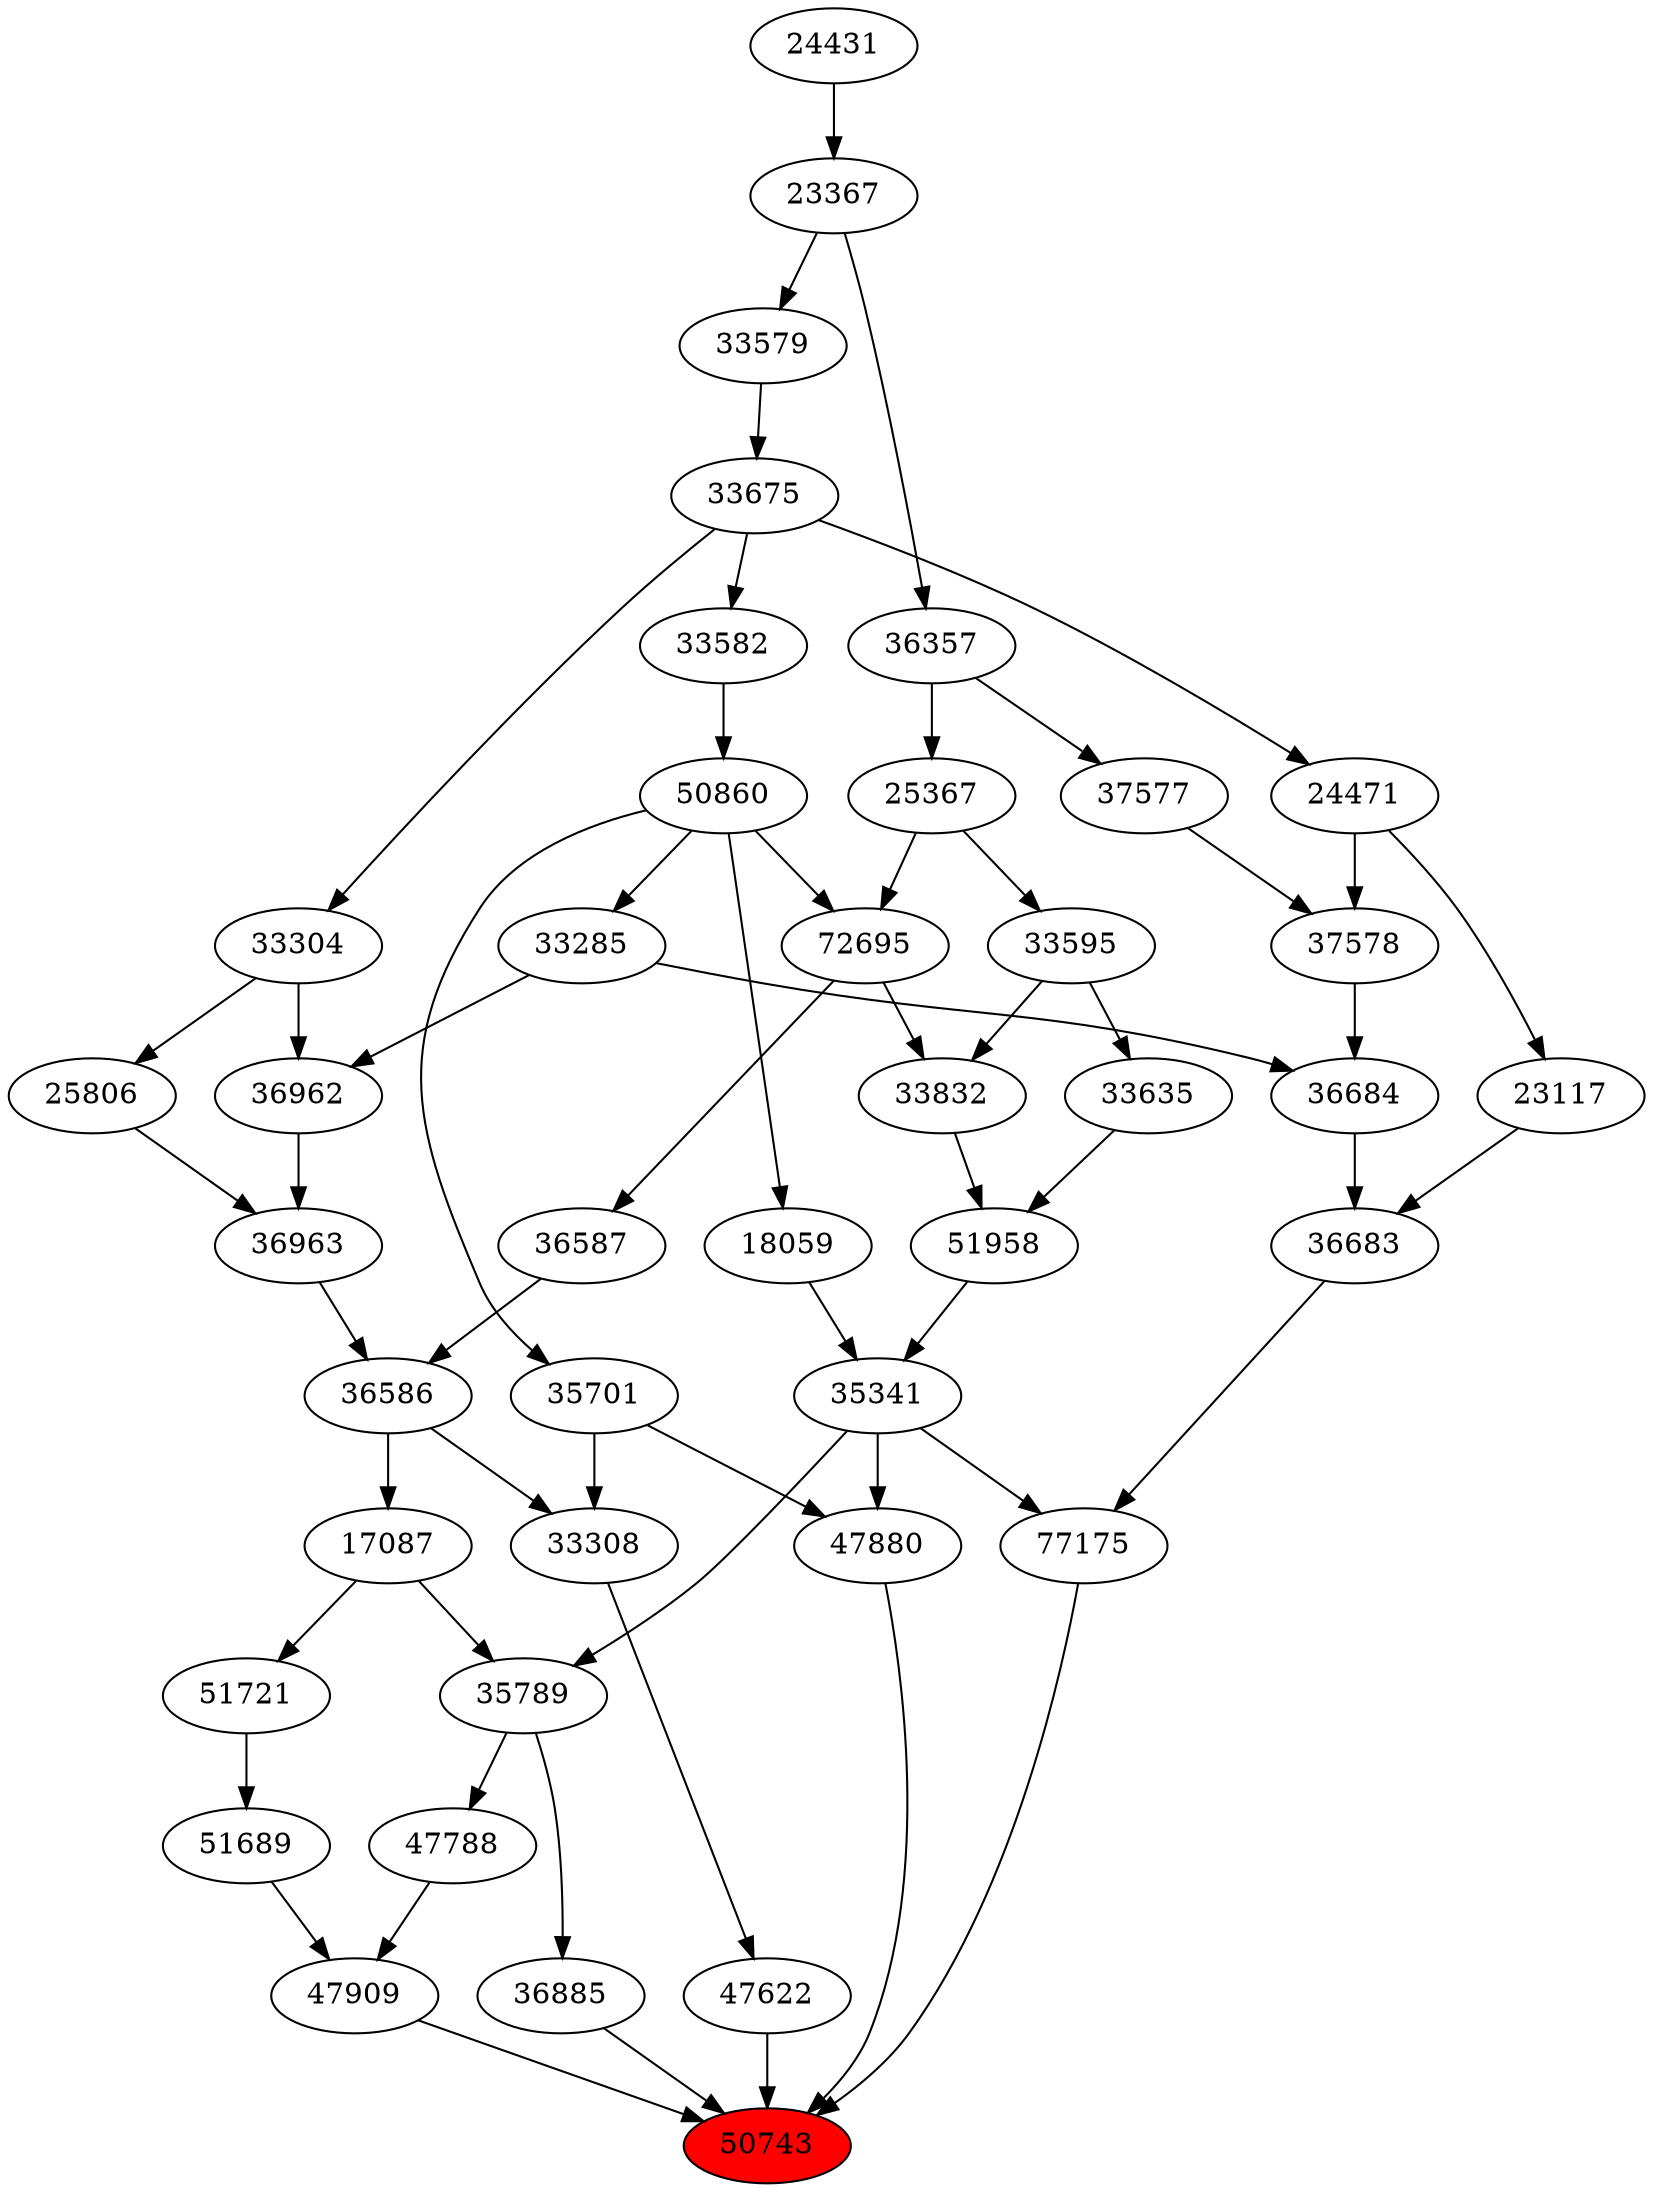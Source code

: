 strict digraph{ 
50743 [label="50743" fillcolor=red style=filled]
36885 -> 50743
47909 -> 50743
77175 -> 50743
47880 -> 50743
47622 -> 50743
36885 [label="36885"]
35789 -> 36885
47909 [label="47909"]
51689 -> 47909
47788 -> 47909
77175 [label="77175"]
35341 -> 77175
36683 -> 77175
47880 [label="47880"]
35701 -> 47880
35341 -> 47880
47622 [label="47622"]
33308 -> 47622
35789 [label="35789"]
17087 -> 35789
35341 -> 35789
51689 [label="51689"]
51721 -> 51689
47788 [label="47788"]
35789 -> 47788
35341 [label="35341"]
51958 -> 35341
18059 -> 35341
36683 [label="36683"]
36684 -> 36683
23117 -> 36683
35701 [label="35701"]
50860 -> 35701
33308 [label="33308"]
36586 -> 33308
35701 -> 33308
17087 [label="17087"]
36586 -> 17087
51721 [label="51721"]
17087 -> 51721
51958 [label="51958"]
33832 -> 51958
33635 -> 51958
18059 [label="18059"]
50860 -> 18059
36684 [label="36684"]
33285 -> 36684
37578 -> 36684
23117 [label="23117"]
24471 -> 23117
50860 [label="50860"]
33582 -> 50860
36586 [label="36586"]
36587 -> 36586
36963 -> 36586
33832 [label="33832"]
72695 -> 33832
33595 -> 33832
33635 [label="33635"]
33595 -> 33635
33285 [label="33285"]
50860 -> 33285
37578 [label="37578"]
24471 -> 37578
37577 -> 37578
24471 [label="24471"]
33675 -> 24471
33582 [label="33582"]
33675 -> 33582
36587 [label="36587"]
72695 -> 36587
36963 [label="36963"]
36962 -> 36963
25806 -> 36963
72695 [label="72695"]
50860 -> 72695
25367 -> 72695
33595 [label="33595"]
25367 -> 33595
37577 [label="37577"]
36357 -> 37577
33675 [label="33675"]
33579 -> 33675
36962 [label="36962"]
33285 -> 36962
33304 -> 36962
25806 [label="25806"]
33304 -> 25806
25367 [label="25367"]
36357 -> 25367
36357 [label="36357"]
23367 -> 36357
33579 [label="33579"]
23367 -> 33579
33304 [label="33304"]
33675 -> 33304
23367 [label="23367"]
24431 -> 23367
24431 [label="24431"]
}